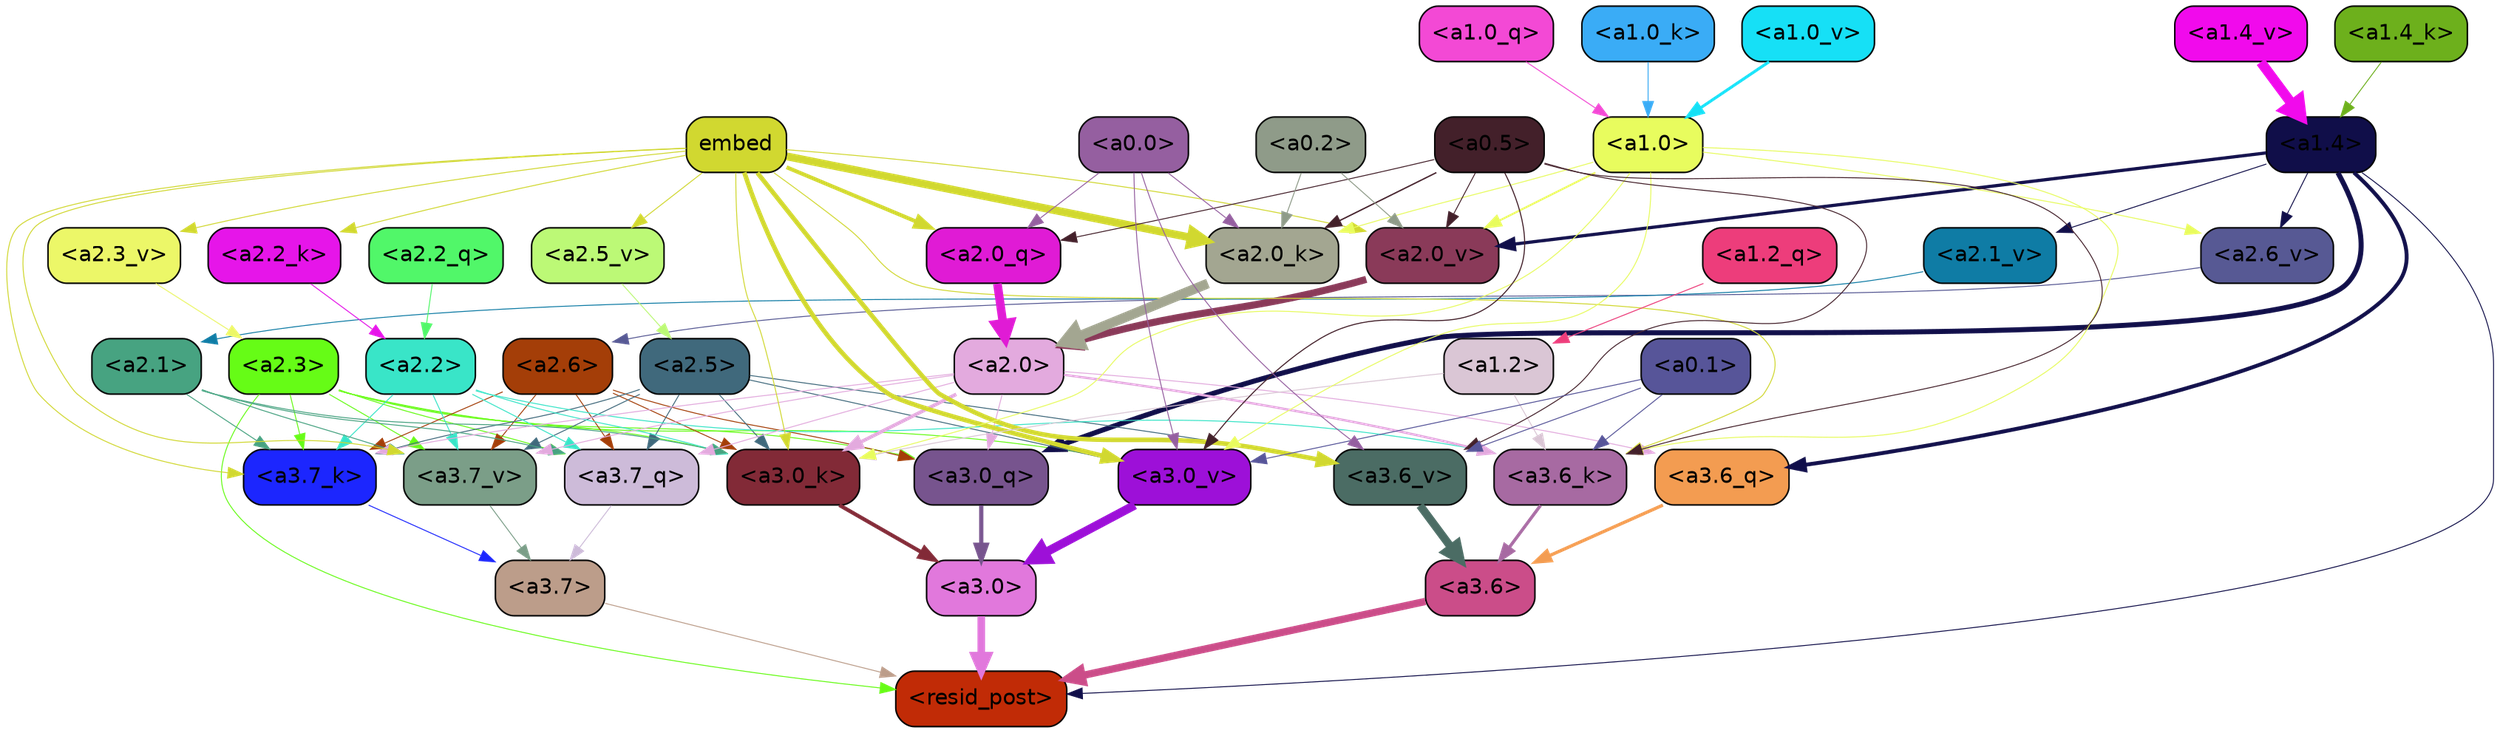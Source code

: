 strict digraph "" {
	graph [bgcolor=transparent,
		layout=dot,
		overlap=false,
		splines=true
	];
	"<a3.7>"	[color=black,
		fillcolor="#bc9d8a",
		fontname=Helvetica,
		shape=box,
		style="filled, rounded"];
	"<resid_post>"	[color=black,
		fillcolor="#c12b06",
		fontname=Helvetica,
		shape=box,
		style="filled, rounded"];
	"<a3.7>" -> "<resid_post>"	[color="#bc9d8a",
		penwidth=0.6];
	"<a3.6>"	[color=black,
		fillcolor="#cb4d89",
		fontname=Helvetica,
		shape=box,
		style="filled, rounded"];
	"<a3.6>" -> "<resid_post>"	[color="#cb4d89",
		penwidth=4.753257989883423];
	"<a3.0>"	[color=black,
		fillcolor="#e178dc",
		fontname=Helvetica,
		shape=box,
		style="filled, rounded"];
	"<a3.0>" -> "<resid_post>"	[color="#e178dc",
		penwidth=4.90053927898407];
	"<a2.3>"	[color=black,
		fillcolor="#66fc16",
		fontname=Helvetica,
		shape=box,
		style="filled, rounded"];
	"<a2.3>" -> "<resid_post>"	[color="#66fc16",
		penwidth=0.6];
	"<a3.7_q>"	[color=black,
		fillcolor="#cdbbd9",
		fontname=Helvetica,
		shape=box,
		style="filled, rounded"];
	"<a2.3>" -> "<a3.7_q>"	[color="#66fc16",
		penwidth=0.6];
	"<a3.0_q>"	[color=black,
		fillcolor="#77548e",
		fontname=Helvetica,
		shape=box,
		style="filled, rounded"];
	"<a2.3>" -> "<a3.0_q>"	[color="#66fc16",
		penwidth=0.6];
	"<a3.7_k>"	[color=black,
		fillcolor="#1c26fe",
		fontname=Helvetica,
		shape=box,
		style="filled, rounded"];
	"<a2.3>" -> "<a3.7_k>"	[color="#66fc16",
		penwidth=0.6];
	"<a3.0_k>"	[color=black,
		fillcolor="#822a37",
		fontname=Helvetica,
		shape=box,
		style="filled, rounded"];
	"<a2.3>" -> "<a3.0_k>"	[color="#66fc16",
		penwidth=0.6];
	"<a3.7_v>"	[color=black,
		fillcolor="#7b9e88",
		fontname=Helvetica,
		shape=box,
		style="filled, rounded"];
	"<a2.3>" -> "<a3.7_v>"	[color="#66fc16",
		penwidth=0.6];
	"<a3.0_v>"	[color=black,
		fillcolor="#9d10d8",
		fontname=Helvetica,
		shape=box,
		style="filled, rounded"];
	"<a2.3>" -> "<a3.0_v>"	[color="#66fc16",
		penwidth=0.6];
	"<a1.4>"	[color=black,
		fillcolor="#100e49",
		fontname=Helvetica,
		shape=box,
		style="filled, rounded"];
	"<a1.4>" -> "<resid_post>"	[color="#100e49",
		penwidth=0.6];
	"<a3.6_q>"	[color=black,
		fillcolor="#f39c51",
		fontname=Helvetica,
		shape=box,
		style="filled, rounded"];
	"<a1.4>" -> "<a3.6_q>"	[color="#100e49",
		penwidth=2.5149343013763428];
	"<a1.4>" -> "<a3.0_q>"	[color="#100e49",
		penwidth=3.2760138511657715];
	"<a2.6_v>"	[color=black,
		fillcolor="#575994",
		fontname=Helvetica,
		shape=box,
		style="filled, rounded"];
	"<a1.4>" -> "<a2.6_v>"	[color="#100e49",
		penwidth=0.6];
	"<a2.1_v>"	[color=black,
		fillcolor="#0f7ca5",
		fontname=Helvetica,
		shape=box,
		style="filled, rounded"];
	"<a1.4>" -> "<a2.1_v>"	[color="#100e49",
		penwidth=0.6];
	"<a2.0_v>"	[color=black,
		fillcolor="#8a3a59",
		fontname=Helvetica,
		shape=box,
		style="filled, rounded"];
	"<a1.4>" -> "<a2.0_v>"	[color="#100e49",
		penwidth=2.0870713144540787];
	"<a3.7_q>" -> "<a3.7>"	[color="#cdbbd9",
		penwidth=0.6];
	"<a3.6_q>" -> "<a3.6>"	[color="#f39c51",
		penwidth=2.091020345687866];
	"<a3.0_q>" -> "<a3.0>"	[color="#77548e",
		penwidth=2.7421876192092896];
	"<a3.7_k>" -> "<a3.7>"	[color="#1c26fe",
		penwidth=0.6];
	"<a3.6_k>"	[color=black,
		fillcolor="#a76aa2",
		fontname=Helvetica,
		shape=box,
		style="filled, rounded"];
	"<a3.6_k>" -> "<a3.6>"	[color="#a76aa2",
		penwidth=2.048597991466522];
	"<a3.0_k>" -> "<a3.0>"	[color="#822a37",
		penwidth=2.476402521133423];
	"<a3.7_v>" -> "<a3.7>"	[color="#7b9e88",
		penwidth=0.6];
	"<a3.6_v>"	[color=black,
		fillcolor="#4b6c64",
		fontname=Helvetica,
		shape=box,
		style="filled, rounded"];
	"<a3.6_v>" -> "<a3.6>"	[color="#4b6c64",
		penwidth=5.2550448179244995];
	"<a3.0_v>" -> "<a3.0>"	[color="#9d10d8",
		penwidth=5.652270674705505];
	"<a2.6>"	[color=black,
		fillcolor="#a43e08",
		fontname=Helvetica,
		shape=box,
		style="filled, rounded"];
	"<a2.6>" -> "<a3.7_q>"	[color="#a43e08",
		penwidth=0.6];
	"<a2.6>" -> "<a3.0_q>"	[color="#a43e08",
		penwidth=0.6];
	"<a2.6>" -> "<a3.7_k>"	[color="#a43e08",
		penwidth=0.6];
	"<a2.6>" -> "<a3.0_k>"	[color="#a43e08",
		penwidth=0.6];
	"<a2.6>" -> "<a3.7_v>"	[color="#a43e08",
		penwidth=0.6];
	"<a2.5>"	[color=black,
		fillcolor="#40697c",
		fontname=Helvetica,
		shape=box,
		style="filled, rounded"];
	"<a2.5>" -> "<a3.7_q>"	[color="#40697c",
		penwidth=0.6];
	"<a2.5>" -> "<a3.7_k>"	[color="#40697c",
		penwidth=0.6];
	"<a2.5>" -> "<a3.0_k>"	[color="#40697c",
		penwidth=0.6];
	"<a2.5>" -> "<a3.7_v>"	[color="#40697c",
		penwidth=0.6];
	"<a2.5>" -> "<a3.6_v>"	[color="#40697c",
		penwidth=0.6];
	"<a2.5>" -> "<a3.0_v>"	[color="#40697c",
		penwidth=0.6];
	"<a2.2>"	[color=black,
		fillcolor="#39e5c8",
		fontname=Helvetica,
		shape=box,
		style="filled, rounded"];
	"<a2.2>" -> "<a3.7_q>"	[color="#39e5c8",
		penwidth=0.6];
	"<a2.2>" -> "<a3.7_k>"	[color="#39e5c8",
		penwidth=0.6];
	"<a2.2>" -> "<a3.6_k>"	[color="#39e5c8",
		penwidth=0.6];
	"<a2.2>" -> "<a3.0_k>"	[color="#39e5c8",
		penwidth=0.6];
	"<a2.2>" -> "<a3.7_v>"	[color="#39e5c8",
		penwidth=0.6];
	"<a2.1>"	[color=black,
		fillcolor="#47a381",
		fontname=Helvetica,
		shape=box,
		style="filled, rounded"];
	"<a2.1>" -> "<a3.7_q>"	[color="#47a381",
		penwidth=0.6];
	"<a2.1>" -> "<a3.7_k>"	[color="#47a381",
		penwidth=0.6];
	"<a2.1>" -> "<a3.0_k>"	[color="#47a381",
		penwidth=0.6];
	"<a2.1>" -> "<a3.7_v>"	[color="#47a381",
		penwidth=0.6];
	"<a2.0>"	[color=black,
		fillcolor="#e3aade",
		fontname=Helvetica,
		shape=box,
		style="filled, rounded"];
	"<a2.0>" -> "<a3.7_q>"	[color="#e3aade",
		penwidth=0.6];
	"<a2.0>" -> "<a3.6_q>"	[color="#e3aade",
		penwidth=0.6];
	"<a2.0>" -> "<a3.0_q>"	[color="#e3aade",
		penwidth=0.6];
	"<a2.0>" -> "<a3.7_k>"	[color="#e3aade",
		penwidth=0.6];
	"<a2.0>" -> "<a3.6_k>"	[color="#e3aade",
		penwidth=1.5290023684501648];
	"<a2.0>" -> "<a3.0_k>"	[color="#e3aade",
		penwidth=2.2635570764541626];
	"<a2.0>" -> "<a3.7_v>"	[color="#e3aade",
		penwidth=0.6];
	embed	[color=black,
		fillcolor="#d1d830",
		fontname=Helvetica,
		shape=box,
		style="filled, rounded"];
	embed -> "<a3.7_k>"	[color="#d1d830",
		penwidth=0.6];
	embed -> "<a3.6_k>"	[color="#d1d830",
		penwidth=0.6];
	embed -> "<a3.0_k>"	[color="#d1d830",
		penwidth=0.6];
	embed -> "<a3.7_v>"	[color="#d1d830",
		penwidth=0.6];
	embed -> "<a3.6_v>"	[color="#d1d830",
		penwidth=2.9556376338005066];
	embed -> "<a3.0_v>"	[color="#d1d830",
		penwidth=2.972973108291626];
	"<a2.0_q>"	[color=black,
		fillcolor="#e01bd5",
		fontname=Helvetica,
		shape=box,
		style="filled, rounded"];
	embed -> "<a2.0_q>"	[color="#d1d830",
		penwidth=2.522909115999937];
	"<a2.2_k>"	[color=black,
		fillcolor="#e615e9",
		fontname=Helvetica,
		shape=box,
		style="filled, rounded"];
	embed -> "<a2.2_k>"	[color="#d1d830",
		penwidth=0.6];
	"<a2.0_k>"	[color=black,
		fillcolor="#a3a691",
		fontname=Helvetica,
		shape=box,
		style="filled, rounded"];
	embed -> "<a2.0_k>"	[color="#d1d830",
		penwidth=5.094568967819214];
	"<a2.5_v>"	[color=black,
		fillcolor="#bcf976",
		fontname=Helvetica,
		shape=box,
		style="filled, rounded"];
	embed -> "<a2.5_v>"	[color="#d1d830",
		penwidth=0.6];
	"<a2.3_v>"	[color=black,
		fillcolor="#ecf768",
		fontname=Helvetica,
		shape=box,
		style="filled, rounded"];
	embed -> "<a2.3_v>"	[color="#d1d830",
		penwidth=0.6];
	embed -> "<a2.0_v>"	[color="#d1d830",
		penwidth=0.6];
	"<a1.2>"	[color=black,
		fillcolor="#dac6d5",
		fontname=Helvetica,
		shape=box,
		style="filled, rounded"];
	"<a1.2>" -> "<a3.6_k>"	[color="#dac6d5",
		penwidth=0.6];
	"<a1.2>" -> "<a3.0_k>"	[color="#dac6d5",
		penwidth=0.6];
	"<a1.0>"	[color=black,
		fillcolor="#e8fc5e",
		fontname=Helvetica,
		shape=box,
		style="filled, rounded"];
	"<a1.0>" -> "<a3.6_k>"	[color="#e8fc5e",
		penwidth=0.6];
	"<a1.0>" -> "<a3.0_k>"	[color="#e8fc5e",
		penwidth=0.6];
	"<a1.0>" -> "<a3.0_v>"	[color="#e8fc5e",
		penwidth=0.6];
	"<a1.0>" -> "<a2.0_k>"	[color="#e8fc5e",
		penwidth=0.6];
	"<a1.0>" -> "<a2.6_v>"	[color="#e8fc5e",
		penwidth=0.6];
	"<a1.0>" -> "<a2.0_v>"	[color="#e8fc5e",
		penwidth=1.2152502536773682];
	"<a0.5>"	[color=black,
		fillcolor="#43202a",
		fontname=Helvetica,
		shape=box,
		style="filled, rounded"];
	"<a0.5>" -> "<a3.6_k>"	[color="#43202a",
		penwidth=0.6];
	"<a0.5>" -> "<a3.6_v>"	[color="#43202a",
		penwidth=0.6];
	"<a0.5>" -> "<a3.0_v>"	[color="#43202a",
		penwidth=0.6790935099124908];
	"<a0.5>" -> "<a2.0_q>"	[color="#43202a",
		penwidth=0.6];
	"<a0.5>" -> "<a2.0_k>"	[color="#43202a",
		penwidth=0.8835153579711914];
	"<a0.5>" -> "<a2.0_v>"	[color="#43202a",
		penwidth=0.6];
	"<a0.1>"	[color=black,
		fillcolor="#575599",
		fontname=Helvetica,
		shape=box,
		style="filled, rounded"];
	"<a0.1>" -> "<a3.6_k>"	[color="#575599",
		penwidth=0.6];
	"<a0.1>" -> "<a3.6_v>"	[color="#575599",
		penwidth=0.6];
	"<a0.1>" -> "<a3.0_v>"	[color="#575599",
		penwidth=0.6];
	"<a0.0>"	[color=black,
		fillcolor="#955fa0",
		fontname=Helvetica,
		shape=box,
		style="filled, rounded"];
	"<a0.0>" -> "<a3.6_v>"	[color="#955fa0",
		penwidth=0.6];
	"<a0.0>" -> "<a3.0_v>"	[color="#955fa0",
		penwidth=0.6];
	"<a0.0>" -> "<a2.0_q>"	[color="#955fa0",
		penwidth=0.6];
	"<a0.0>" -> "<a2.0_k>"	[color="#955fa0",
		penwidth=0.6];
	"<a2.2_q>"	[color=black,
		fillcolor="#51f769",
		fontname=Helvetica,
		shape=box,
		style="filled, rounded"];
	"<a2.2_q>" -> "<a2.2>"	[color="#51f769",
		penwidth=0.6];
	"<a2.0_q>" -> "<a2.0>"	[color="#e01bd5",
		penwidth=5.557696580886841];
	"<a2.2_k>" -> "<a2.2>"	[color="#e615e9",
		penwidth=0.6];
	"<a2.0_k>" -> "<a2.0>"	[color="#a3a691",
		penwidth=6.320472955703735];
	"<a2.6_v>" -> "<a2.6>"	[color="#575994",
		penwidth=0.6];
	"<a2.5_v>" -> "<a2.5>"	[color="#bcf976",
		penwidth=0.6];
	"<a2.3_v>" -> "<a2.3>"	[color="#ecf768",
		penwidth=0.6];
	"<a2.1_v>" -> "<a2.1>"	[color="#0f7ca5",
		penwidth=0.6];
	"<a2.0_v>" -> "<a2.0>"	[color="#8a3a59",
		penwidth=4.611755967140198];
	"<a0.2>"	[color=black,
		fillcolor="#8f9b89",
		fontname=Helvetica,
		shape=box,
		style="filled, rounded"];
	"<a0.2>" -> "<a2.0_k>"	[color="#8f9b89",
		penwidth=0.6];
	"<a0.2>" -> "<a2.0_v>"	[color="#8f9b89",
		penwidth=0.6];
	"<a1.2_q>"	[color=black,
		fillcolor="#ed3d7b",
		fontname=Helvetica,
		shape=box,
		style="filled, rounded"];
	"<a1.2_q>" -> "<a1.2>"	[color="#ed3d7b",
		penwidth=0.6145738363265991];
	"<a1.0_q>"	[color=black,
		fillcolor="#f349d5",
		fontname=Helvetica,
		shape=box,
		style="filled, rounded"];
	"<a1.0_q>" -> "<a1.0>"	[color="#f349d5",
		penwidth=0.6];
	"<a1.4_k>"	[color=black,
		fillcolor="#6db01c",
		fontname=Helvetica,
		shape=box,
		style="filled, rounded"];
	"<a1.4_k>" -> "<a1.4>"	[color="#6db01c",
		penwidth=0.6];
	"<a1.0_k>"	[color=black,
		fillcolor="#3aacf6",
		fontname=Helvetica,
		shape=box,
		style="filled, rounded"];
	"<a1.0_k>" -> "<a1.0>"	[color="#3aacf6",
		penwidth=0.6];
	"<a1.4_v>"	[color=black,
		fillcolor="#f10aec",
		fontname=Helvetica,
		shape=box,
		style="filled, rounded"];
	"<a1.4_v>" -> "<a1.4>"	[color="#f10aec",
		penwidth=6.5241758823394775];
	"<a1.0_v>"	[color=black,
		fillcolor="#16e0f6",
		fontname=Helvetica,
		shape=box,
		style="filled, rounded"];
	"<a1.0_v>" -> "<a1.0>"	[color="#16e0f6",
		penwidth=1.8809151649475098];
}
